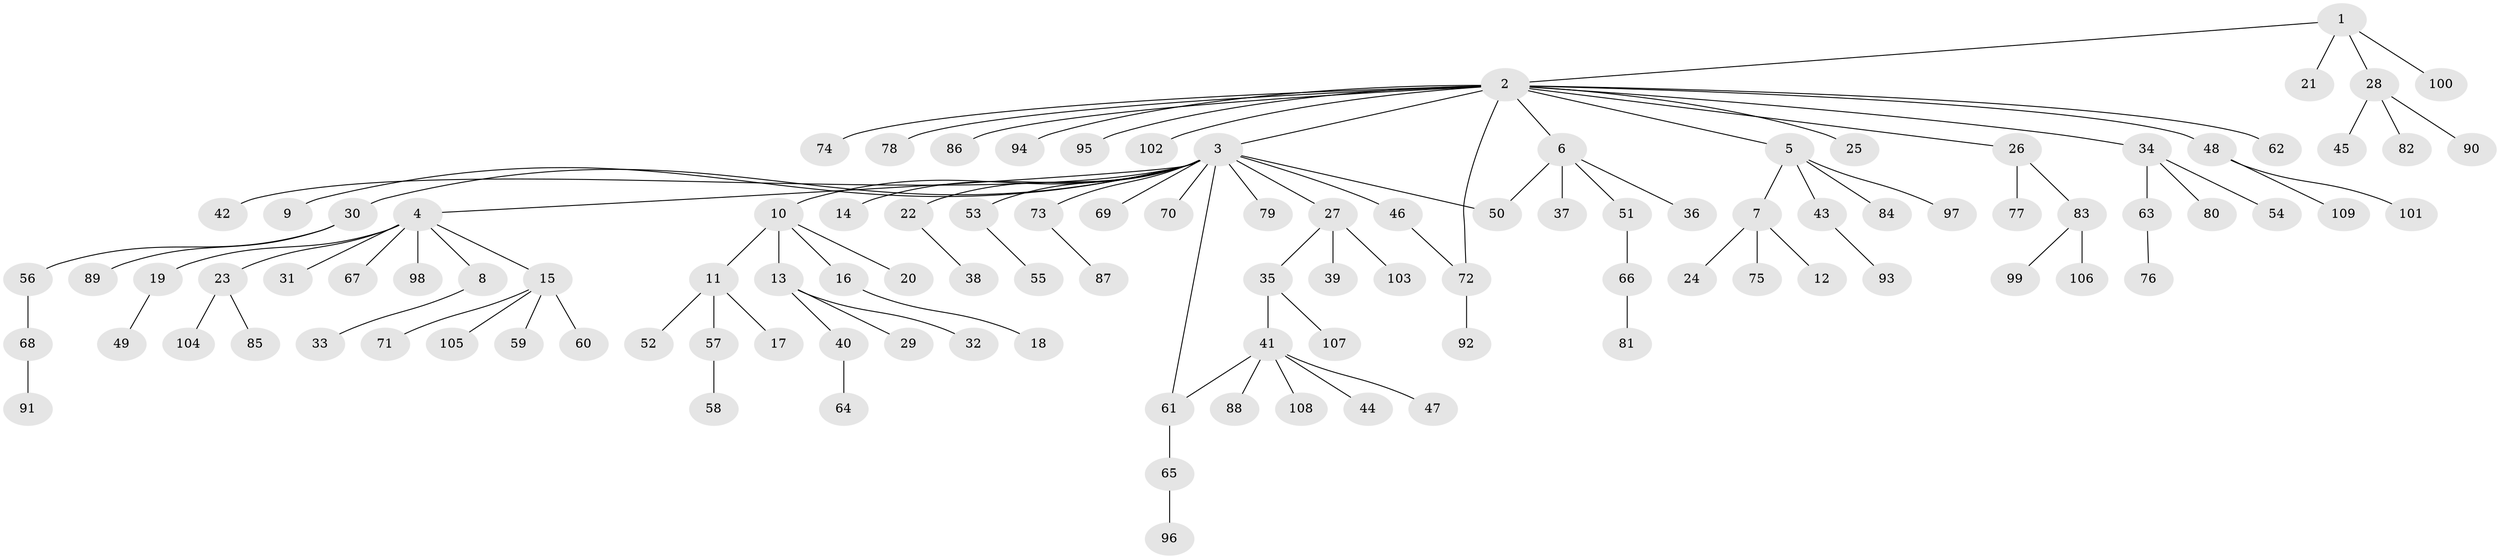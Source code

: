 // coarse degree distribution, {3: 0.0975609756097561, 19: 0.012195121951219513, 17: 0.012195121951219513, 8: 0.012195121951219513, 4: 0.024390243902439025, 1: 0.6951219512195121, 7: 0.012195121951219513, 2: 0.10975609756097561, 5: 0.024390243902439025}
// Generated by graph-tools (version 1.1) at 2025/51/02/27/25 19:51:55]
// undirected, 109 vertices, 111 edges
graph export_dot {
graph [start="1"]
  node [color=gray90,style=filled];
  1;
  2;
  3;
  4;
  5;
  6;
  7;
  8;
  9;
  10;
  11;
  12;
  13;
  14;
  15;
  16;
  17;
  18;
  19;
  20;
  21;
  22;
  23;
  24;
  25;
  26;
  27;
  28;
  29;
  30;
  31;
  32;
  33;
  34;
  35;
  36;
  37;
  38;
  39;
  40;
  41;
  42;
  43;
  44;
  45;
  46;
  47;
  48;
  49;
  50;
  51;
  52;
  53;
  54;
  55;
  56;
  57;
  58;
  59;
  60;
  61;
  62;
  63;
  64;
  65;
  66;
  67;
  68;
  69;
  70;
  71;
  72;
  73;
  74;
  75;
  76;
  77;
  78;
  79;
  80;
  81;
  82;
  83;
  84;
  85;
  86;
  87;
  88;
  89;
  90;
  91;
  92;
  93;
  94;
  95;
  96;
  97;
  98;
  99;
  100;
  101;
  102;
  103;
  104;
  105;
  106;
  107;
  108;
  109;
  1 -- 2;
  1 -- 21;
  1 -- 28;
  1 -- 100;
  2 -- 3;
  2 -- 5;
  2 -- 6;
  2 -- 25;
  2 -- 26;
  2 -- 34;
  2 -- 48;
  2 -- 62;
  2 -- 72;
  2 -- 74;
  2 -- 78;
  2 -- 86;
  2 -- 94;
  2 -- 95;
  2 -- 102;
  3 -- 4;
  3 -- 9;
  3 -- 10;
  3 -- 14;
  3 -- 22;
  3 -- 27;
  3 -- 30;
  3 -- 42;
  3 -- 46;
  3 -- 50;
  3 -- 53;
  3 -- 61;
  3 -- 69;
  3 -- 70;
  3 -- 73;
  3 -- 79;
  4 -- 8;
  4 -- 15;
  4 -- 19;
  4 -- 23;
  4 -- 31;
  4 -- 67;
  4 -- 98;
  5 -- 7;
  5 -- 43;
  5 -- 84;
  5 -- 97;
  6 -- 36;
  6 -- 37;
  6 -- 50;
  6 -- 51;
  7 -- 12;
  7 -- 24;
  7 -- 75;
  8 -- 33;
  10 -- 11;
  10 -- 13;
  10 -- 16;
  10 -- 20;
  11 -- 17;
  11 -- 52;
  11 -- 57;
  13 -- 29;
  13 -- 32;
  13 -- 40;
  15 -- 59;
  15 -- 60;
  15 -- 71;
  15 -- 105;
  16 -- 18;
  19 -- 49;
  22 -- 38;
  23 -- 85;
  23 -- 104;
  26 -- 77;
  26 -- 83;
  27 -- 35;
  27 -- 39;
  27 -- 103;
  28 -- 45;
  28 -- 82;
  28 -- 90;
  30 -- 56;
  30 -- 89;
  34 -- 54;
  34 -- 63;
  34 -- 80;
  35 -- 41;
  35 -- 107;
  40 -- 64;
  41 -- 44;
  41 -- 47;
  41 -- 61;
  41 -- 88;
  41 -- 108;
  43 -- 93;
  46 -- 72;
  48 -- 101;
  48 -- 109;
  51 -- 66;
  53 -- 55;
  56 -- 68;
  57 -- 58;
  61 -- 65;
  63 -- 76;
  65 -- 96;
  66 -- 81;
  68 -- 91;
  72 -- 92;
  73 -- 87;
  83 -- 99;
  83 -- 106;
}
